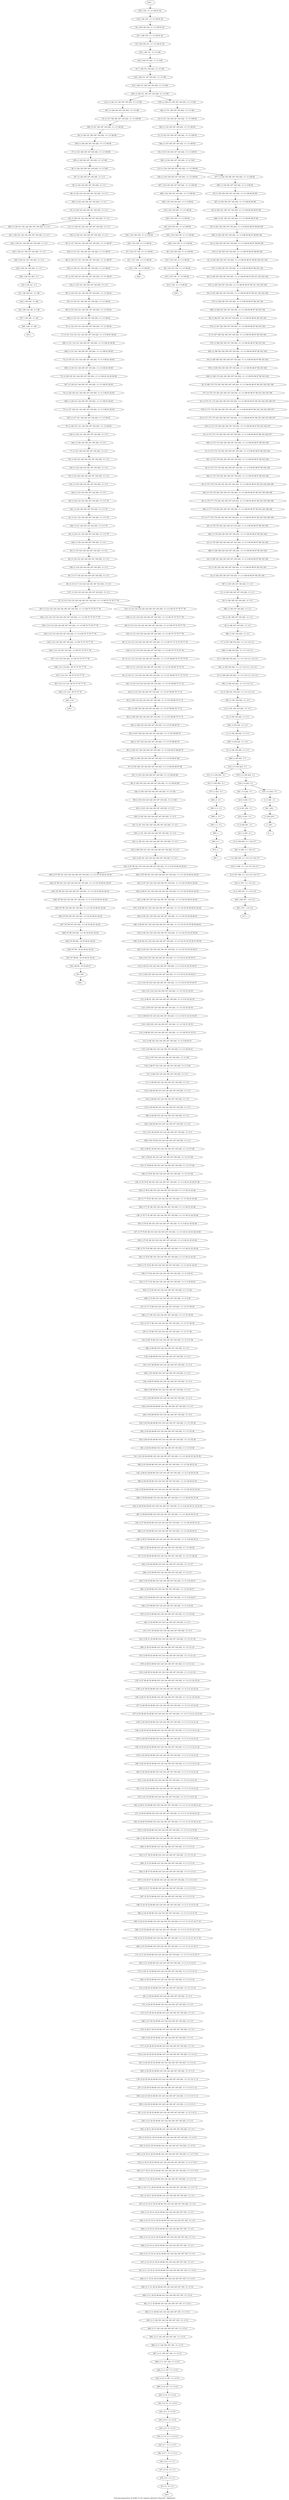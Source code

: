 digraph G {
graph [label="Tree-decomposition of width 14 for register allocator (function _regmatch)"]
0[label="0 | : "];
1[label="1 | 203 : "];
2[label="2 | 202 203 : "];
3[label="3 | 3 202 : 0 1 "];
4[label="4 | 4 201 202 : 0 1 "];
5[label="5 | 4 200 201 : 0 1 "];
6[label="6 | 4 199 200 : 0 1 116 117 "];
7[label="7 | 4 198 199 : 0 1 114 115 116 117 "];
8[label="8 | 4 197 198 : 0 1 114 115 116 117 "];
9[label="9 | 4 196 197 : 0 1 114 115 "];
10[label="10 | 4 194 195 202 : 0 1 4 5 "];
11[label="11 | 4 193 194 202 : 0 1 4 5 "];
12[label="12 | 4 192 193 202 : 0 1 4 5 "];
13[label="13 | 4 191 192 193 202 : 0 1 4 5 "];
14[label="14 | 4 190 191 193 202 : 0 1 4 5 112 113 "];
15[label="15 | 4 189 190 193 202 : 0 1 4 5 110 111 112 113 "];
16[label="16 | 4 188 189 193 202 : 0 1 4 5 110 111 112 113 "];
17[label="17 | 4 187 188 193 202 : 0 1 4 5 110 111 "];
18[label="18 | 4 186 187 193 202 : 0 1 4 5 "];
19[label="19 | 4 185 186 187 193 202 : 0 1 4 5 "];
20[label="20 | 4 184 185 187 193 202 : 0 1 4 5 "];
21[label="21 | 4 183 184 185 187 193 202 : 0 1 4 5 "];
22[label="22 | 4 182 183 185 187 193 202 : 0 1 4 5 89 95 96 97 98 103 104 "];
23[label="23 | 4 181 182 183 185 187 193 202 : 0 1 4 5 89 95 96 97 98 103 104 "];
24[label="24 | 4 180 181 182 183 185 187 193 202 : 0 1 4 5 89 95 96 97 98 103 104 "];
25[label="25 | 4 179 180 182 183 185 187 193 202 : 0 1 4 5 89 95 96 97 98 103 104 "];
26[label="26 | 4 178 179 182 183 185 187 193 202 : 0 1 4 5 89 95 96 97 98 103 104 "];
27[label="27 | 4 177 178 179 182 183 185 187 193 202 : 0 1 4 5 89 95 96 97 98 103 104 108 109 "];
28[label="28 | 4 176 177 179 182 183 185 187 193 202 : 0 1 4 5 89 95 96 97 98 103 104 108 109 "];
29[label="29 | 4 175 176 179 182 183 185 187 193 202 : 0 1 4 5 89 95 96 97 98 103 104 108 109 "];
30[label="30 | 4 174 175 179 182 183 185 187 193 202 : 0 1 4 5 89 95 96 97 98 103 104 "];
31[label="31 | 4 173 174 179 182 183 185 187 193 202 : 0 1 4 5 89 95 96 97 98 103 104 "];
32[label="32 | 4 172 173 174 182 183 185 187 193 202 : 0 1 4 5 89 95 96 97 98 103 104 107 "];
33[label="33 | 4 171 172 174 182 183 185 187 193 202 : 0 1 4 5 89 95 96 97 98 103 104 105 106 107 "];
34[label="34 | 4 170 171 174 182 183 185 187 193 202 : 0 1 4 5 89 95 96 97 98 103 104 105 106 107 "];
35[label="35 | 4 169 170 174 182 183 185 187 193 202 : 0 1 4 5 89 95 96 97 98 103 104 105 106 "];
36[label="36 | 4 168 169 182 183 185 187 193 202 : 0 1 4 5 89 95 96 97 98 103 104 "];
37[label="37 | 4 167 168 182 185 187 193 202 : 0 1 4 5 89 95 96 97 98 103 104 "];
38[label="38 | 4 166 167 182 185 187 193 202 : 0 1 4 5 89 95 96 97 98 103 104 "];
39[label="39 | 4 165 166 185 187 193 202 : 0 1 4 5 89 95 96 97 98 101 102 103 104 "];
40[label="40 | 4 164 165 185 187 193 202 : 0 1 4 5 89 95 96 97 98 101 102 103 104 "];
41[label="41 | 4 163 164 185 187 193 202 : 0 1 4 5 89 95 96 97 98 99 100 101 102 "];
42[label="42 | 4 162 163 185 187 193 202 : 0 1 4 5 89 95 96 97 98 99 100 "];
43[label="43 | 4 161 162 185 187 193 202 : 0 1 4 5 89 95 96 97 98 99 100 "];
44[label="44 | 4 160 161 185 187 193 202 : 0 1 4 5 89 94 95 96 97 98 "];
45[label="45 | 4 159 160 185 187 193 202 : 0 1 4 5 89 94 95 96 "];
46[label="46 | 154 158 159 : 0 1 4 5 89 94 "];
47[label="47 | 154 157 158 : 0 1 4 5 89 94 "];
48[label="48 | 154 156 159 : 0 1 4 5 89 94 "];
49[label="49 | 154 155 156 : 0 1 4 5 89 94 "];
50[label="50 | 4 153 154 185 187 193 202 : 0 1 4 5 89 93 "];
51[label="51 | 4 152 153 185 187 193 202 : 0 1 4 5 89 93 "];
52[label="52 | 4 151 152 185 187 193 202 : 0 1 4 5 89 93 "];
53[label="53 | 148 150 151 : 0 1 4 5 89 91 92 "];
54[label="54 | 148 149 150 : 0 1 4 5 89 91 92 "];
55[label="55 | 4 147 148 185 187 193 202 : 0 1 4 5 89 90 "];
56[label="56 | 4 146 147 185 187 193 202 : 0 1 4 5 89 90 "];
57[label="57 | 4 145 146 185 187 193 202 : 0 1 4 5 89 90 "];
58[label="58 | 4 144 145 185 187 193 202 : 0 1 4 5 89 "];
59[label="59 | 4 143 144 185 187 193 202 : 0 1 4 5 "];
60[label="60 | 4 142 143 144 185 187 193 202 : 0 1 4 5 "];
61[label="61 | 4 138 142 144 185 187 193 202 : 0 1 4 5 "];
62[label="62 | 4 138 141 142 144 185 187 193 202 : 0 1 4 5 "];
63[label="63 | 138 140 141 : 0 1 88 "];
64[label="64 | 138 139 140 : 0 1 88 "];
65[label="65 | 4 137 138 141 144 185 187 193 202 : 0 1 4 5 86 87 "];
66[label="66 | 4 136 137 141 144 185 187 193 202 : 0 1 4 5 86 87 "];
67[label="67 | 4 135 136 141 144 185 187 193 202 : 0 1 4 5 86 87 "];
68[label="68 | 4 134 135 141 144 185 187 193 202 : 0 1 4 5 80 81 "];
69[label="69 | 4 133 134 141 144 185 187 193 202 : 0 1 4 5 80 81 "];
70[label="70 | 4 132 133 141 144 185 187 193 202 : 0 1 4 5 80 81 "];
71[label="71 | 4 131 132 133 141 144 185 187 193 202 : 0 1 4 5 80 81 84 85 "];
72[label="72 | 4 130 131 141 144 185 187 193 202 : 0 1 4 5 80 81 84 85 "];
73[label="73 | 4 129 130 141 144 185 187 193 202 : 0 1 4 5 80 81 82 83 84 85 "];
74[label="74 | 4 128 129 141 144 185 187 193 202 : 0 1 4 5 80 81 82 83 "];
75[label="75 | 4 127 128 141 144 185 187 193 202 : 0 1 4 5 80 81 82 83 "];
76[label="76 | 4 126 127 141 144 185 187 193 202 : 0 1 4 5 80 81 "];
77[label="77 | 4 125 126 144 185 187 193 202 : 0 1 4 5 "];
78[label="78 | 4 124 125 126 144 185 187 193 202 : 0 1 4 5 "];
79[label="79 | 4 123 124 126 144 185 187 193 202 : 0 1 4 5 "];
80[label="80 | 4 122 123 144 185 187 193 202 : 0 1 4 5 79 "];
81[label="81 | 4 121 122 144 185 187 193 202 : 0 1 4 5 79 "];
82[label="82 | 4 120 121 144 185 187 193 202 : 0 1 4 5 79 "];
83[label="83 | 4 119 120 144 185 187 193 202 : 0 1 4 5 "];
84[label="84 | 4 118 119 120 144 185 187 193 202 : 0 1 4 5 "];
85[label="85 | 4 117 118 120 144 185 187 193 202 : 0 1 4 5 "];
86[label="86 | 4 116 117 118 120 144 185 187 193 202 : 0 1 4 5 "];
87[label="87 | 4 114 116 118 120 144 185 187 193 202 : 0 1 4 5 69 70 75 76 77 78 "];
88[label="88 | 114 115 116 : 69 70 75 76 77 78 "];
89[label="89 | 4 113 114 118 120 144 185 187 193 202 : 0 1 4 5 69 70 75 76 77 78 "];
90[label="90 | 4 112 113 118 120 144 185 187 193 202 : 0 1 4 5 69 70 73 74 75 76 77 78 "];
91[label="91 | 4 111 112 118 120 144 185 187 193 202 : 0 1 4 5 67 68 69 70 73 74 75 76 "];
92[label="92 | 4 110 111 118 120 144 185 187 193 202 : 0 1 4 5 67 68 69 70 71 72 73 74 "];
93[label="93 | 4 109 110 120 144 185 187 193 202 : 0 1 4 5 67 68 69 70 71 72 "];
94[label="94 | 4 108 109 120 144 185 187 193 202 : 0 1 4 5 67 68 69 70 71 72 "];
95[label="95 | 4 107 108 120 144 185 187 193 202 : 0 1 4 5 67 68 69 70 "];
96[label="96 | 4 106 107 120 144 185 187 193 202 : 0 1 4 5 65 66 67 68 69 70 "];
97[label="97 | 4 105 106 120 144 185 187 193 202 : 0 1 4 5 64 65 66 67 68 "];
98[label="98 | 4 104 105 120 144 185 187 193 202 : 0 1 4 5 64 65 66 "];
99[label="99 | 4 103 104 120 144 185 187 193 202 : 0 1 4 5 64 "];
100[label="100 | 4 102 103 120 144 185 187 193 202 : 0 1 4 5 "];
101[label="101 | 4 101 102 103 120 144 185 187 193 202 : 0 1 4 5 "];
102[label="102 | 4 100 101 103 120 144 185 187 193 202 : 0 1 4 5 "];
103[label="103 | 4 99 100 101 103 120 144 185 187 193 202 : 0 1 4 5 "];
104[label="104 | 4 97 99 101 103 120 144 185 187 193 202 : 0 1 4 5 54 55 60 61 62 63 "];
105[label="105 | 97 98 99 : 54 55 60 61 62 63 "];
106[label="106 | 4 96 97 101 103 120 144 185 187 193 202 : 0 1 4 5 54 55 60 61 62 63 "];
107[label="107 | 4 95 96 101 103 120 144 185 187 193 202 : 0 1 4 5 54 55 58 59 60 61 62 63 "];
108[label="108 | 4 94 95 101 103 120 144 185 187 193 202 : 0 1 4 5 52 53 54 55 58 59 60 61 "];
109[label="109 | 4 93 94 101 103 120 144 185 187 193 202 : 0 1 4 5 52 53 54 55 56 57 58 59 "];
110[label="110 | 4 92 93 103 120 144 185 187 193 202 : 0 1 4 5 52 53 54 55 56 57 "];
111[label="111 | 4 91 92 103 120 144 185 187 193 202 : 0 1 4 5 52 53 54 55 56 57 "];
112[label="112 | 4 90 91 103 120 144 185 187 193 202 : 0 1 4 5 52 53 54 55 "];
113[label="113 | 4 89 90 103 120 144 185 187 193 202 : 0 1 4 5 50 51 52 53 54 55 "];
114[label="114 | 4 88 89 103 120 144 185 187 193 202 : 0 1 4 5 49 50 51 52 53 "];
115[label="115 | 4 87 88 103 120 144 185 187 193 202 : 0 1 4 5 49 50 51 "];
116[label="116 | 4 86 87 103 120 144 185 187 193 202 : 0 1 4 5 49 "];
117[label="117 | 4 85 86 103 120 144 185 187 193 202 : 0 1 4 5 "];
118[label="118 | 4 84 85 86 103 120 144 185 187 193 202 : 0 1 4 5 "];
119[label="119 | 4 83 84 86 103 120 144 185 187 193 202 : 0 1 4 5 "];
120[label="120 | 4 82 83 86 103 120 144 185 187 193 202 : 0 1 4 5 "];
121[label="121 | 4 81 82 83 86 103 120 144 185 187 193 202 : 0 1 4 5 "];
122[label="122 | 4 80 81 83 86 103 120 144 185 187 193 202 : 0 1 4 5 47 48 "];
123[label="123 | 4 79 80 81 86 103 120 144 185 187 193 202 : 0 1 4 5 47 48 "];
124[label="124 | 4 78 79 81 86 103 120 144 185 187 193 202 : 0 1 4 5 40 41 45 46 47 48 "];
125[label="125 | 4 77 78 81 86 103 120 144 185 187 193 202 : 0 1 4 5 40 41 45 46 "];
126[label="126 | 4 76 77 81 86 103 120 144 185 187 193 202 : 0 1 4 5 40 41 44 45 46 "];
127[label="127 | 4 75 76 81 86 103 120 144 185 187 193 202 : 0 1 4 5 40 41 42 43 44 45 46 "];
128[label="128 | 4 74 75 81 86 103 120 144 185 187 193 202 : 0 1 4 5 40 41 42 43 44 "];
129[label="129 | 4 73 74 81 86 103 120 144 185 187 193 202 : 0 1 4 5 40 41 42 43 "];
130[label="130 | 4 72 73 81 86 103 120 144 185 187 193 202 : 0 1 4 5 39 40 41 "];
131[label="131 | 4 71 72 86 103 120 144 185 187 193 202 : 0 1 4 5 37 38 39 "];
132[label="132 | 4 70 71 86 103 120 144 185 187 193 202 : 0 1 4 5 37 38 39 "];
133[label="133 | 4 69 70 86 103 120 144 185 187 193 202 : 0 1 4 5 37 38 "];
134[label="134 | 4 68 69 86 103 120 144 185 187 193 202 : 0 1 4 5 "];
135[label="135 | 4 67 68 69 86 103 120 144 185 187 193 202 : 0 1 4 5 "];
136[label="136 | 4 66 67 69 86 103 120 144 185 187 193 202 : 0 1 4 5 "];
137[label="137 | 4 65 66 69 86 103 120 144 185 187 193 202 : 0 1 4 5 "];
138[label="138 | 4 64 65 66 69 86 103 120 144 185 187 193 202 : 0 1 4 5 "];
139[label="139 | 4 63 64 66 69 86 103 120 144 185 187 193 202 : 0 1 4 5 35 36 "];
140[label="140 | 4 62 63 64 69 86 103 120 144 185 187 193 202 : 0 1 4 5 35 36 "];
141[label="141 | 4 61 62 64 69 86 103 120 144 185 187 193 202 : 0 1 4 5 28 29 33 34 35 36 "];
142[label="142 | 4 60 61 64 69 86 103 120 144 185 187 193 202 : 0 1 4 5 28 29 33 34 "];
143[label="143 | 4 59 60 64 69 86 103 120 144 185 187 193 202 : 0 1 4 5 28 29 32 33 34 "];
144[label="144 | 4 58 59 64 69 86 103 120 144 185 187 193 202 : 0 1 4 5 28 29 30 31 32 33 34 "];
145[label="145 | 4 57 58 64 69 86 103 120 144 185 187 193 202 : 0 1 4 5 28 29 30 31 32 "];
146[label="146 | 4 56 57 64 69 86 103 120 144 185 187 193 202 : 0 1 4 5 28 29 30 31 "];
147[label="147 | 4 55 56 64 69 86 103 120 144 185 187 193 202 : 0 1 4 5 27 28 29 "];
148[label="148 | 4 54 55 69 86 103 120 144 185 187 193 202 : 0 1 4 5 25 26 27 "];
149[label="149 | 4 53 54 69 86 103 120 144 185 187 193 202 : 0 1 4 5 25 26 27 "];
150[label="150 | 4 52 53 69 86 103 120 144 185 187 193 202 : 0 1 4 5 25 26 "];
151[label="151 | 4 51 52 69 86 103 120 144 185 187 193 202 : 0 1 4 5 "];
152[label="152 | 4 50 51 52 69 86 103 120 144 185 187 193 202 : 0 1 4 5 21 22 "];
153[label="153 | 4 49 50 52 69 86 103 120 144 185 187 193 202 : 0 1 4 5 21 22 "];
154[label="154 | 4 48 49 52 69 86 103 120 144 185 187 193 202 : 0 1 4 5 21 22 "];
155[label="155 | 4 47 48 49 52 69 86 103 120 144 185 187 193 202 : 0 1 4 5 21 22 23 24 "];
156[label="156 | 4 46 47 49 52 69 86 103 120 144 185 187 193 202 : 0 1 4 5 21 22 23 24 "];
157[label="157 | 4 45 46 49 52 69 86 103 120 144 185 187 193 202 : 0 1 4 5 13 14 21 22 23 24 "];
158[label="158 | 4 44 45 49 52 69 86 103 120 144 185 187 193 202 : 0 1 4 5 13 14 21 22 "];
159[label="159 | 4 43 44 49 52 69 86 103 120 144 185 187 193 202 : 0 1 4 5 13 14 21 22 "];
160[label="160 | 4 42 43 49 52 69 86 103 120 144 185 187 193 202 : 0 1 4 5 13 14 21 22 "];
161[label="161 | 4 41 42 52 69 86 103 120 144 185 187 193 202 : 0 1 4 5 13 14 21 22 "];
162[label="162 | 4 40 41 52 69 86 103 120 144 185 187 193 202 : 0 1 4 5 13 14 19 20 21 22 "];
163[label="163 | 4 39 40 52 69 86 103 120 144 185 187 193 202 : 0 1 4 5 13 14 19 20 21 22 "];
164[label="164 | 4 38 39 52 69 86 103 120 144 185 187 193 202 : 0 1 4 5 13 14 19 20 "];
165[label="165 | 4 37 38 52 69 86 103 120 144 185 187 193 202 : 0 1 4 5 13 14 "];
166[label="166 | 4 36 37 52 69 86 103 120 144 185 187 193 202 : 0 1 4 5 13 14 "];
167[label="167 | 4 35 36 37 52 69 86 103 120 144 185 187 193 202 : 0 1 4 5 13 14 "];
168[label="168 | 4 34 35 52 69 86 103 120 144 185 187 193 202 : 0 1 4 5 13 14 15 18 "];
169[label="169 | 4 33 34 52 69 86 103 120 144 185 187 193 202 : 0 1 4 5 13 14 15 16 17 18 "];
170[label="170 | 4 32 33 52 69 86 103 120 144 185 187 193 202 : 0 1 4 5 13 14 15 16 17 18 "];
171[label="171 | 4 31 32 52 69 86 103 120 144 185 187 193 202 : 0 1 4 5 13 14 15 16 17 "];
172[label="172 | 4 30 31 52 69 86 103 120 144 185 187 193 202 : 0 1 4 5 13 14 15 "];
173[label="173 | 4 29 30 52 69 86 103 120 144 185 187 193 202 : 0 1 4 5 13 14 "];
174[label="174 | 4 28 29 52 69 86 103 120 144 185 187 193 202 : 0 1 4 5 "];
175[label="175 | 4 27 28 29 52 69 86 103 120 144 185 187 193 202 : 0 1 4 5 "];
176[label="176 | 4 26 27 29 52 69 86 103 120 144 185 187 193 202 : 0 1 4 5 "];
177[label="177 | 4 25 26 29 52 69 86 103 120 144 185 187 193 202 : 0 1 4 5 "];
178[label="178 | 4 24 25 26 29 52 69 86 103 120 144 185 187 193 202 : 0 1 4 5 12 "];
179[label="179 | 4 23 24 29 52 69 86 103 120 144 185 187 193 202 : 0 1 4 5 10 11 12 "];
180[label="180 | 4 22 23 29 52 69 86 103 120 144 185 187 193 202 : 0 1 4 5 10 11 12 "];
181[label="181 | 4 21 22 29 52 69 86 103 120 144 185 187 193 202 : 0 1 4 5 10 11 "];
182[label="182 | 4 20 21 29 52 69 86 103 120 144 185 187 193 202 : 0 1 4 5 "];
183[label="183 | 4 19 20 21 29 52 69 86 103 120 144 185 187 193 202 : 0 1 4 5 9 "];
184[label="184 | 4 18 19 21 29 52 69 86 103 120 144 185 187 193 202 : 0 1 4 5 7 8 9 "];
185[label="185 | 4 17 18 21 29 52 69 86 103 120 144 185 187 193 202 : 0 1 4 5 7 8 9 "];
186[label="186 | 4 16 17 21 29 52 69 86 103 120 144 185 187 193 202 : 0 1 4 5 7 8 "];
187[label="187 | 4 15 16 21 29 52 69 86 103 120 144 185 187 193 202 : 0 1 4 5 "];
188[label="188 | 4 14 15 16 21 29 52 69 86 103 120 144 185 187 193 : 0 1 4 5 "];
189[label="189 | 4 13 14 16 21 29 52 69 86 103 120 144 185 187 193 : 0 1 4 5 "];
190[label="190 | 4 12 13 16 21 29 52 69 86 103 120 144 185 187 193 : 0 1 4 5 "];
191[label="191 | 4 11 12 16 21 29 52 69 86 103 120 144 185 187 193 : 0 1 4 5 6 "];
192[label="192 | 4 10 11 187 : 0 1 4 5 6 "];
193[label="193 | 4 9 10 : 0 1 4 5 6 "];
194[label="194 | 4 8 9 : 0 1 4 5 6 "];
195[label="195 | 4 7 8 : 0 1 2 3 4 5 6 "];
196[label="196 | 4 6 7 : 0 1 2 3 4 5 "];
197[label="197 | 4 5 6 : 0 1 2 3 "];
198[label="198 | 2 3 : 0 1 "];
199[label="199 | 1 2 : 0 1 "];
200[label="200 | 0 1 : "];
201[label="201 | 3 4 202 : 0 1 "];
202[label="202 | 154 158 159 : 0 1 4 5 89 94 "];
203[label="203 | 154 158 159 : 0 1 4 5 89 94 "];
204[label="204 | 4 154 159 185 187 193 202 : 0 1 4 5 89 94 "];
205[label="205 | 4 148 151 185 187 193 202 : 0 1 4 5 89 "];
206[label="206 | 4 138 141 142 144 185 187 193 202 : 0 1 4 5 "];
207[label="207 | 4 114 116 118 120 144 185 187 193 202 : 0 1 4 5 69 70 75 76 77 78 "];
208[label="208 | 4 97 99 101 103 120 144 185 187 193 202 : 0 1 4 5 54 55 60 61 62 63 "];
209[label="209 | 4 97 99 101 103 120 144 185 187 193 202 : 0 1 4 5 54 55 60 61 62 63 "];
210[label="210 | 4 114 116 118 120 144 185 187 193 202 : 0 1 4 5 69 70 75 76 77 78 "];
211[label="211 | 4 138 141 142 144 185 187 193 202 : 0 1 4 5 "];
212[label="212 | 4 148 151 185 187 193 202 : 0 1 4 5 89 "];
213[label="213 | 4 154 159 185 187 193 202 : 0 1 4 5 89 94 "];
214[label="214 | 3 4 195 202 : 0 1 "];
215[label="215 | 3 4 195 202 : 0 1 "];
216[label="216 | 3 4 202 : 0 1 "];
217[label="217 | : "];
218[label="218 | 4 197 : 0 1 114 115 "];
219[label="219 | 4 198 : 0 1 114 115 116 117 "];
220[label="220 | 4 199 : 0 1 116 117 "];
221[label="221 | 4 200 : 0 1 "];
222[label="222 | 4 201 : 0 1 "];
223[label="223 | 4 202 : 0 1 "];
224[label="224 | : "];
225[label="225 | 154 158 : 0 1 4 5 89 94 "];
226[label="226 | : "];
227[label="227 | 154 156 : 0 1 4 5 89 94 "];
228[label="228 | 154 159 : 0 1 4 5 89 94 "];
229[label="229 | 154 159 : 0 1 4 5 89 94 "];
230[label="230 | : "];
231[label="231 | 148 150 : 0 1 4 5 89 91 92 "];
232[label="232 | 148 151 : 0 1 4 5 89 "];
233[label="233 | : "];
234[label="234 | 138 140 : 0 1 88 "];
235[label="235 | 138 141 : 0 1 "];
236[label="236 | : "];
237[label="237 | 114 116 : 69 70 75 76 77 78 "];
238[label="238 | : "];
239[label="239 | 97 99 : 54 55 60 61 62 63 "];
240[label="240 | : "];
241[label="241 | 4 6 : 0 1 2 3 "];
242[label="242 | 4 7 : 0 1 2 3 4 5 "];
243[label="243 | 4 8 : 0 1 4 5 6 "];
244[label="244 | 4 9 : 0 1 4 5 6 "];
245[label="245 | 4 10 : 0 1 4 5 6 "];
246[label="246 | 4 11 187 : 0 1 4 5 6 "];
247[label="247 | 4 12 16 21 29 52 69 86 103 120 144 185 187 193 : 0 1 4 5 "];
248[label="248 | 4 13 16 21 29 52 69 86 103 120 144 185 187 193 : 0 1 4 5 "];
249[label="249 | 4 14 16 21 29 52 69 86 103 120 144 185 187 193 : 0 1 4 5 "];
250[label="250 | 4 15 16 21 29 52 69 86 103 120 144 185 187 193 : 0 1 4 5 "];
251[label="251 | 4 16 21 29 52 69 86 103 120 144 185 187 193 202 : 0 1 4 5 "];
252[label="252 | 4 17 21 29 52 69 86 103 120 144 185 187 193 202 : 0 1 4 5 7 8 "];
253[label="253 | 4 18 21 29 52 69 86 103 120 144 185 187 193 202 : 0 1 4 5 7 8 9 "];
254[label="254 | 4 19 21 29 52 69 86 103 120 144 185 187 193 202 : 0 1 4 5 9 "];
255[label="255 | 4 21 29 52 69 86 103 120 144 185 187 193 202 : 0 1 4 5 "];
256[label="256 | 4 22 29 52 69 86 103 120 144 185 187 193 202 : 0 1 4 5 10 11 "];
257[label="257 | 4 23 29 52 69 86 103 120 144 185 187 193 202 : 0 1 4 5 10 11 12 "];
258[label="258 | 4 24 29 52 69 86 103 120 144 185 187 193 202 : 0 1 4 5 12 "];
259[label="259 | 4 26 29 52 69 86 103 120 144 185 187 193 202 : 0 1 4 5 "];
260[label="260 | 4 27 29 52 69 86 103 120 144 185 187 193 202 : 0 1 4 5 "];
261[label="261 | 4 29 52 69 86 103 120 144 185 187 193 202 : 0 1 4 5 "];
262[label="262 | 4 30 52 69 86 103 120 144 185 187 193 202 : 0 1 4 5 13 14 "];
263[label="263 | 4 31 52 69 86 103 120 144 185 187 193 202 : 0 1 4 5 13 14 15 "];
264[label="264 | 4 32 52 69 86 103 120 144 185 187 193 202 : 0 1 4 5 13 14 15 16 17 "];
265[label="265 | 4 33 52 69 86 103 120 144 185 187 193 202 : 0 1 4 5 13 14 15 16 17 18 "];
266[label="266 | 4 34 52 69 86 103 120 144 185 187 193 202 : 0 1 4 5 13 14 15 18 "];
267[label="267 | 4 35 52 69 86 103 120 144 185 187 193 202 : 0 1 4 5 13 14 "];
268[label="268 | 4 37 52 69 86 103 120 144 185 187 193 202 : 0 1 4 5 13 14 "];
269[label="269 | 4 38 52 69 86 103 120 144 185 187 193 202 : 0 1 4 5 13 14 "];
270[label="270 | 4 39 52 69 86 103 120 144 185 187 193 202 : 0 1 4 5 13 14 19 20 "];
271[label="271 | 4 40 52 69 86 103 120 144 185 187 193 202 : 0 1 4 5 13 14 19 20 21 22 "];
272[label="272 | 4 41 52 69 86 103 120 144 185 187 193 202 : 0 1 4 5 13 14 21 22 "];
273[label="273 | 4 42 52 69 86 103 120 144 185 187 193 202 : 0 1 4 5 13 14 21 22 "];
274[label="274 | 4 43 49 52 69 86 103 120 144 185 187 193 202 : 0 1 4 5 13 14 21 22 "];
275[label="275 | 4 44 49 52 69 86 103 120 144 185 187 193 202 : 0 1 4 5 13 14 21 22 "];
276[label="276 | 4 45 49 52 69 86 103 120 144 185 187 193 202 : 0 1 4 5 13 14 21 22 "];
277[label="277 | 4 46 49 52 69 86 103 120 144 185 187 193 202 : 0 1 4 5 21 22 23 24 "];
278[label="278 | 4 47 49 52 69 86 103 120 144 185 187 193 202 : 0 1 4 5 21 22 23 24 "];
279[label="279 | 4 49 52 69 86 103 120 144 185 187 193 202 : 0 1 4 5 21 22 "];
280[label="280 | 4 50 52 69 86 103 120 144 185 187 193 202 : 0 1 4 5 21 22 "];
281[label="281 | 4 52 69 86 103 120 144 185 187 193 202 : 0 1 4 5 "];
282[label="282 | 4 53 69 86 103 120 144 185 187 193 202 : 0 1 4 5 25 26 "];
283[label="283 | 4 54 69 86 103 120 144 185 187 193 202 : 0 1 4 5 25 26 27 "];
284[label="284 | 4 55 69 86 103 120 144 185 187 193 202 : 0 1 4 5 27 "];
285[label="285 | 4 56 64 69 86 103 120 144 185 187 193 202 : 0 1 4 5 28 29 "];
286[label="286 | 4 57 64 69 86 103 120 144 185 187 193 202 : 0 1 4 5 28 29 30 31 "];
287[label="287 | 4 58 64 69 86 103 120 144 185 187 193 202 : 0 1 4 5 28 29 30 31 32 "];
288[label="288 | 4 59 64 69 86 103 120 144 185 187 193 202 : 0 1 4 5 28 29 32 33 34 "];
289[label="289 | 4 60 64 69 86 103 120 144 185 187 193 202 : 0 1 4 5 28 29 33 34 "];
290[label="290 | 4 61 64 69 86 103 120 144 185 187 193 202 : 0 1 4 5 28 29 33 34 "];
291[label="291 | 4 62 64 69 86 103 120 144 185 187 193 202 : 0 1 4 5 35 36 "];
292[label="292 | 4 63 64 69 86 103 120 144 185 187 193 202 : 0 1 4 5 35 36 "];
293[label="293 | 4 64 66 69 86 103 120 144 185 187 193 202 : 0 1 4 5 "];
294[label="294 | 4 66 69 86 103 120 144 185 187 193 202 : 0 1 4 5 "];
295[label="295 | 4 67 69 86 103 120 144 185 187 193 202 : 0 1 4 5 "];
296[label="296 | 4 69 86 103 120 144 185 187 193 202 : 0 1 4 5 "];
297[label="297 | 4 70 86 103 120 144 185 187 193 202 : 0 1 4 5 37 38 "];
298[label="298 | 4 71 86 103 120 144 185 187 193 202 : 0 1 4 5 37 38 39 "];
299[label="299 | 4 72 86 103 120 144 185 187 193 202 : 0 1 4 5 39 "];
300[label="300 | 4 73 81 86 103 120 144 185 187 193 202 : 0 1 4 5 40 41 "];
301[label="301 | 4 74 81 86 103 120 144 185 187 193 202 : 0 1 4 5 40 41 42 43 "];
302[label="302 | 4 75 81 86 103 120 144 185 187 193 202 : 0 1 4 5 40 41 42 43 44 "];
303[label="303 | 4 76 81 86 103 120 144 185 187 193 202 : 0 1 4 5 40 41 44 45 46 "];
304[label="304 | 4 77 81 86 103 120 144 185 187 193 202 : 0 1 4 5 40 41 45 46 "];
305[label="305 | 4 78 81 86 103 120 144 185 187 193 202 : 0 1 4 5 40 41 45 46 "];
306[label="306 | 4 79 81 86 103 120 144 185 187 193 202 : 0 1 4 5 47 48 "];
307[label="307 | 4 80 81 86 103 120 144 185 187 193 202 : 0 1 4 5 47 48 "];
308[label="308 | 4 81 83 86 103 120 144 185 187 193 202 : 0 1 4 5 "];
309[label="309 | 4 83 86 103 120 144 185 187 193 202 : 0 1 4 5 "];
310[label="310 | 4 84 86 103 120 144 185 187 193 202 : 0 1 4 5 "];
311[label="311 | 4 86 103 120 144 185 187 193 202 : 0 1 4 5 "];
312[label="312 | 4 87 103 120 144 185 187 193 202 : 0 1 4 5 49 "];
313[label="313 | 4 88 103 120 144 185 187 193 202 : 0 1 4 5 49 50 51 "];
314[label="314 | 4 89 103 120 144 185 187 193 202 : 0 1 4 5 50 51 52 53 "];
315[label="315 | 4 90 103 120 144 185 187 193 202 : 0 1 4 5 52 53 54 55 "];
316[label="316 | 4 91 103 120 144 185 187 193 202 : 0 1 4 5 52 53 54 55 "];
317[label="317 | 4 92 103 120 144 185 187 193 202 : 0 1 4 5 52 53 54 55 56 57 "];
318[label="318 | 4 93 103 120 144 185 187 193 202 : 0 1 4 5 52 53 54 55 56 57 "];
319[label="319 | 4 94 101 103 120 144 185 187 193 202 : 0 1 4 5 52 53 54 55 58 59 "];
320[label="320 | 4 95 101 103 120 144 185 187 193 202 : 0 1 4 5 54 55 58 59 60 61 "];
321[label="321 | 4 96 101 103 120 144 185 187 193 202 : 0 1 4 5 54 55 60 61 62 63 "];
322[label="322 | 4 97 101 103 120 144 185 187 193 202 : 0 1 4 5 54 55 60 61 62 63 "];
323[label="323 | 4 99 101 103 120 144 185 187 193 202 : 0 1 4 5 "];
324[label="324 | 4 101 103 120 144 185 187 193 202 : 0 1 4 5 "];
325[label="325 | 4 103 120 144 185 187 193 202 : 0 1 4 5 "];
326[label="326 | 4 104 120 144 185 187 193 202 : 0 1 4 5 64 "];
327[label="327 | 4 105 120 144 185 187 193 202 : 0 1 4 5 64 65 66 "];
328[label="328 | 4 106 120 144 185 187 193 202 : 0 1 4 5 65 66 67 68 "];
329[label="329 | 4 107 120 144 185 187 193 202 : 0 1 4 5 67 68 69 70 "];
330[label="330 | 4 108 120 144 185 187 193 202 : 0 1 4 5 67 68 69 70 "];
331[label="331 | 4 109 120 144 185 187 193 202 : 0 1 4 5 67 68 69 70 71 72 "];
332[label="332 | 4 110 120 144 185 187 193 202 : 0 1 4 5 67 68 69 70 71 72 "];
333[label="333 | 4 111 118 120 144 185 187 193 202 : 0 1 4 5 67 68 69 70 73 74 "];
334[label="334 | 4 112 118 120 144 185 187 193 202 : 0 1 4 5 69 70 73 74 75 76 "];
335[label="335 | 4 113 118 120 144 185 187 193 202 : 0 1 4 5 69 70 75 76 77 78 "];
336[label="336 | 4 114 118 120 144 185 187 193 202 : 0 1 4 5 69 70 75 76 77 78 "];
337[label="337 | 4 116 118 120 144 185 187 193 202 : 0 1 4 5 "];
338[label="338 | 4 118 120 144 185 187 193 202 : 0 1 4 5 "];
339[label="339 | 4 120 144 185 187 193 202 : 0 1 4 5 "];
340[label="340 | 4 121 144 185 187 193 202 : 0 1 4 5 79 "];
341[label="341 | 4 122 144 185 187 193 202 : 0 1 4 5 79 "];
342[label="342 | 4 123 144 185 187 193 202 : 0 1 4 5 "];
343[label="343 | 4 124 126 144 185 187 193 202 : 0 1 4 5 "];
344[label="344 | 4 126 144 185 187 193 202 : 0 1 4 5 "];
345[label="345 | 4 127 141 144 185 187 193 202 : 0 1 4 5 80 81 "];
346[label="346 | 4 128 141 144 185 187 193 202 : 0 1 4 5 80 81 82 83 "];
347[label="347 | 4 129 141 144 185 187 193 202 : 0 1 4 5 80 81 82 83 "];
348[label="348 | 4 130 141 144 185 187 193 202 : 0 1 4 5 80 81 84 85 "];
349[label="349 | 4 131 141 144 185 187 193 202 : 0 1 4 5 80 81 84 85 "];
350[label="350 | 4 133 141 144 185 187 193 202 : 0 1 4 5 80 81 "];
351[label="351 | 4 134 141 144 185 187 193 202 : 0 1 4 5 80 81 "];
352[label="352 | 4 135 141 144 185 187 193 202 : 0 1 4 5 "];
353[label="353 | 4 136 141 144 185 187 193 202 : 0 1 4 5 86 87 "];
354[label="354 | 4 137 141 144 185 187 193 202 : 0 1 4 5 86 87 "];
355[label="355 | 4 138 141 144 185 187 193 202 : 0 1 4 5 "];
356[label="356 | 4 142 144 185 187 193 202 : 0 1 4 5 "];
357[label="357 | 4 144 185 187 193 202 : 0 1 4 5 "];
358[label="358 | 4 145 185 187 193 202 : 0 1 4 5 89 "];
359[label="359 | 4 146 185 187 193 202 : 0 1 4 5 89 90 "];
360[label="360 | 4 147 185 187 193 202 : 0 1 4 5 89 90 "];
361[label="361 | 4 148 185 187 193 202 : 0 1 4 5 89 "];
362[label="362 | 4 151 185 187 193 202 : 0 1 4 5 89 "];
363[label="363 | 4 152 185 187 193 202 : 0 1 4 5 89 93 "];
364[label="364 | 4 153 185 187 193 202 : 0 1 4 5 89 93 "];
365[label="365 | 4 154 185 187 193 202 : 0 1 4 5 89 "];
366[label="366 | 4 159 185 187 193 202 : 0 1 4 5 89 94 "];
367[label="367 | 4 160 185 187 193 202 : 0 1 4 5 89 94 95 96 "];
368[label="368 | 4 161 185 187 193 202 : 0 1 4 5 89 95 96 97 98 "];
369[label="369 | 4 162 185 187 193 202 : 0 1 4 5 89 95 96 97 98 99 100 "];
370[label="370 | 4 163 185 187 193 202 : 0 1 4 5 89 95 96 97 98 99 100 "];
371[label="371 | 4 164 185 187 193 202 : 0 1 4 5 89 95 96 97 98 101 102 "];
372[label="372 | 4 165 185 187 193 202 : 0 1 4 5 89 95 96 97 98 101 102 103 104 "];
373[label="373 | 4 166 185 187 193 202 : 0 1 4 5 89 95 96 97 98 103 104 "];
374[label="374 | 4 167 182 185 187 193 202 : 0 1 4 5 89 95 96 97 98 103 104 "];
375[label="375 | 4 168 182 185 187 193 202 : 0 1 4 5 89 95 96 97 98 103 104 "];
376[label="376 | 4 169 182 183 185 187 193 202 : 0 1 4 5 89 95 96 97 98 103 104 "];
377[label="377 | 4 170 174 182 183 185 187 193 202 : 0 1 4 5 89 95 96 97 98 103 104 105 106 "];
378[label="378 | 4 171 174 182 183 185 187 193 202 : 0 1 4 5 89 95 96 97 98 103 104 105 106 107 "];
379[label="379 | 4 172 174 182 183 185 187 193 202 : 0 1 4 5 89 95 96 97 98 103 104 107 "];
380[label="380 | 4 173 174 182 183 185 187 193 202 : 0 1 4 5 89 95 96 97 98 103 104 "];
381[label="381 | 4 174 179 182 183 185 187 193 202 : 0 1 4 5 89 95 96 97 98 103 104 "];
382[label="382 | 4 175 179 182 183 185 187 193 202 : 0 1 4 5 89 95 96 97 98 103 104 "];
383[label="383 | 4 176 179 182 183 185 187 193 202 : 0 1 4 5 89 95 96 97 98 103 104 108 109 "];
384[label="384 | 4 177 179 182 183 185 187 193 202 : 0 1 4 5 89 95 96 97 98 103 104 108 109 "];
385[label="385 | 4 179 182 183 185 187 193 202 : 0 1 4 5 89 95 96 97 98 103 104 "];
386[label="386 | 4 180 182 183 185 187 193 202 : 0 1 4 5 89 95 96 97 98 103 104 "];
387[label="387 | 4 183 185 187 193 202 : 0 1 4 5 "];
388[label="388 | 4 185 187 193 202 : 0 1 4 5 "];
389[label="389 | 4 187 193 202 : 0 1 4 5 "];
390[label="390 | 4 188 193 202 : 0 1 4 5 110 111 "];
391[label="391 | 4 189 193 202 : 0 1 4 5 110 111 112 113 "];
392[label="392 | 4 190 193 202 : 0 1 4 5 112 113 "];
393[label="393 | 4 191 193 202 : 0 1 4 5 "];
394[label="394 | 4 193 202 : 0 1 4 5 "];
395[label="395 | 4 194 202 : 0 1 4 5 "];
396[label="396 | 4 195 202 : 0 1 "];
397[label="397 | : "];
398[label="398 | 1 : "];
399[label="399 | 2 : 0 1 "];
400[label="400 | 3 : 0 1 "];
401[label="401 | 202 : "];
402[label="402 | 196 197 : 114 115 "];
403[label="403 | 197 : 114 115 "];
404[label="404 | 4 169 174 182 183 185 187 193 202 : 0 1 4 5 89 95 96 97 98 103 104 "];
405[label="405 | 4 168 182 183 185 187 193 202 : 0 1 4 5 89 95 96 97 98 103 104 "];
406[label="406 | 4 166 182 185 187 193 202 : 0 1 4 5 89 95 96 97 98 103 104 "];
407[label="407 | 154 159 185 187 193 202 : 0 1 4 5 89 94 "];
408[label="408 | 154 159 187 193 202 : 0 1 4 5 89 94 "];
409[label="409 | 154 159 193 202 : 0 1 4 5 89 94 "];
410[label="410 | 154 159 202 : 0 1 4 5 89 94 "];
411[label="411 | 157 158 : 0 1 4 5 89 94 "];
412[label="412 | 158 : 0 1 4 5 89 94 "];
413[label="413 | 155 156 : 0 1 4 5 89 94 "];
414[label="414 | 156 : 0 1 4 5 89 94 "];
415[label="415 | 148 151 185 187 193 202 : 0 1 4 5 89 "];
416[label="416 | 148 151 187 193 202 : 0 1 4 5 89 "];
417[label="417 | 148 151 193 202 : 0 1 4 5 89 "];
418[label="418 | 148 151 202 : 0 1 4 5 89 "];
419[label="419 | 149 150 : 0 1 4 5 89 91 92 "];
420[label="420 | 150 : 0 1 4 5 89 91 92 "];
421[label="421 | 138 141 142 144 185 187 193 202 : 0 1 4 5 "];
422[label="422 | 138 141 144 185 187 193 202 : 0 1 4 5 "];
423[label="423 | 138 141 185 187 193 202 : 0 1 4 5 "];
424[label="424 | 138 141 187 193 202 : 0 1 4 5 "];
425[label="425 | 138 141 193 202 : 0 1 4 5 "];
426[label="426 | 138 141 202 : 0 1 "];
427[label="427 | 139 140 : 0 1 88 "];
428[label="428 | 140 : 0 1 88 "];
429[label="429 | 4 131 133 141 144 185 187 193 202 : 0 1 4 5 80 81 84 85 "];
430[label="430 | 4 126 141 144 185 187 193 202 : 0 1 4 5 "];
431[label="431 | 4 123 126 144 185 187 193 202 : 0 1 4 5 "];
432[label="432 | 114 116 118 120 144 185 187 193 202 : 0 1 4 5 69 70 75 76 77 78 "];
433[label="433 | 114 116 120 144 185 187 193 202 : 0 1 4 5 69 70 75 76 77 78 "];
434[label="434 | 114 116 144 185 187 193 202 : 0 1 4 5 69 70 75 76 77 78 "];
435[label="435 | 114 116 185 187 193 202 : 4 5 69 70 75 76 77 78 "];
436[label="436 | 114 116 187 193 202 : 4 5 69 70 75 76 77 78 "];
437[label="437 | 114 116 193 202 : 4 5 69 70 75 76 77 78 "];
438[label="438 | 114 116 202 : 69 70 75 76 77 78 "];
439[label="439 | 115 116 : 69 70 75 76 "];
440[label="440 | 116 : "];
441[label="441 | 4 110 118 120 144 185 187 193 202 : 0 1 4 5 67 68 69 70 71 72 "];
442[label="442 | 97 99 101 103 120 144 185 187 193 202 : 0 1 4 5 54 55 60 61 62 63 "];
443[label="443 | 97 99 103 120 144 185 187 193 202 : 0 1 4 5 54 55 60 61 62 63 "];
444[label="444 | 97 99 120 144 185 187 193 202 : 0 1 4 5 54 55 60 61 62 63 "];
445[label="445 | 97 99 144 185 187 193 202 : 0 1 4 5 54 55 60 61 62 63 "];
446[label="446 | 97 99 185 187 193 202 : 4 5 54 55 60 61 62 63 "];
447[label="447 | 97 99 187 193 202 : 4 5 54 55 60 61 62 63 "];
448[label="448 | 97 99 193 202 : 4 5 54 55 60 61 62 63 "];
449[label="449 | 97 99 202 : 54 55 60 61 62 63 "];
450[label="450 | 98 99 : 54 55 60 61 "];
451[label="451 | 99 : "];
452[label="452 | 4 93 101 103 120 144 185 187 193 202 : 0 1 4 5 52 53 54 55 56 57 "];
453[label="453 | 4 72 81 86 103 120 144 185 187 193 202 : 0 1 4 5 39 "];
454[label="454 | 4 55 64 69 86 103 120 144 185 187 193 202 : 0 1 4 5 27 "];
455[label="455 | 4 42 49 52 69 86 103 120 144 185 187 193 202 : 0 1 4 5 13 14 21 22 "];
456[label="456 | 4 35 37 52 69 86 103 120 144 185 187 193 202 : 0 1 4 5 13 14 "];
457[label="457 | 4 24 26 29 52 69 86 103 120 144 185 187 193 202 : 0 1 4 5 12 "];
458[label="458 | 4 11 16 21 29 52 69 86 103 120 144 185 187 193 : 0 1 4 5 6 "];
459[label="459 | 4 11 21 29 52 69 86 103 120 144 185 187 193 : 0 1 4 5 6 "];
460[label="460 | 4 11 29 52 69 86 103 120 144 185 187 193 : 0 1 4 5 6 "];
461[label="461 | 4 11 52 69 86 103 120 144 185 187 193 : 0 1 4 5 6 "];
462[label="462 | 4 11 69 86 103 120 144 185 187 193 : 0 1 4 5 6 "];
463[label="463 | 4 11 86 103 120 144 185 187 193 : 0 1 4 5 6 "];
464[label="464 | 4 11 103 120 144 185 187 193 : 0 1 4 5 6 "];
465[label="465 | 4 11 120 144 185 187 193 : 0 1 4 5 6 "];
466[label="466 | 4 11 144 185 187 193 : 0 1 4 5 6 "];
467[label="467 | 4 11 185 187 193 : 0 1 4 5 6 "];
468[label="468 | 4 11 187 193 : 0 1 4 5 6 "];
469[label="469 | 4 10 187 : 0 1 4 5 6 "];
470[label="470 | 5 6 : 0 1 2 3 "];
471[label="471 | 6 : 0 1 2 3 "];
472[label="472 | 3 195 202 : 0 1 "];
473[label="473 | 3 202 : 0 1 "];
474[label="474 | 1 : "];
475[label="475 | 3 4 202 : 0 1 "];
476[label="476 | 3 4 195 202 : 0 1 "];
477[label="477 | 4 154 159 185 187 193 202 : 0 1 4 5 89 94 "];
478[label="478 | 4 148 151 185 187 193 202 : 0 1 4 5 89 "];
59->60 ;
61->62 ;
70->71 ;
77->78 ;
83->84 ;
85->86 ;
100->101 ;
102->103 ;
117->118 ;
120->121 ;
134->135 ;
137->138 ;
151->152 ;
154->155 ;
166->167 ;
174->175 ;
177->178 ;
182->183 ;
46->202 ;
46->203 ;
62->206 ;
87->207 ;
104->208 ;
104->209 ;
87->210 ;
62->211 ;
218->9 ;
8->218 ;
219->8 ;
7->219 ;
220->7 ;
6->220 ;
221->6 ;
5->221 ;
222->5 ;
4->222 ;
223->4 ;
201->223 ;
225->47 ;
202->225 ;
227->49 ;
48->227 ;
228->48 ;
203->228 ;
229->46 ;
234->64 ;
63->234 ;
235->63 ;
237->88 ;
239->105 ;
241->197 ;
196->241 ;
242->196 ;
195->242 ;
243->195 ;
194->243 ;
244->194 ;
193->244 ;
245->193 ;
246->192 ;
247->191 ;
190->247 ;
248->190 ;
189->248 ;
249->189 ;
188->249 ;
250->188 ;
187->250 ;
251->187 ;
186->251 ;
252->186 ;
185->252 ;
253->185 ;
184->253 ;
254->184 ;
183->254 ;
255->182 ;
181->255 ;
256->181 ;
180->256 ;
257->180 ;
179->257 ;
258->179 ;
259->177 ;
176->259 ;
260->176 ;
175->260 ;
261->174 ;
173->261 ;
262->173 ;
172->262 ;
263->172 ;
171->263 ;
264->171 ;
170->264 ;
265->170 ;
169->265 ;
266->169 ;
168->266 ;
267->168 ;
268->166 ;
165->268 ;
269->165 ;
164->269 ;
270->164 ;
163->270 ;
271->163 ;
162->271 ;
272->162 ;
161->272 ;
273->161 ;
274->160 ;
159->274 ;
275->159 ;
158->275 ;
276->158 ;
157->276 ;
277->157 ;
156->277 ;
278->156 ;
155->278 ;
279->154 ;
153->279 ;
280->153 ;
152->280 ;
281->151 ;
150->281 ;
282->150 ;
149->282 ;
283->149 ;
148->283 ;
284->148 ;
285->147 ;
146->285 ;
286->146 ;
145->286 ;
287->145 ;
144->287 ;
288->144 ;
143->288 ;
289->143 ;
142->289 ;
290->142 ;
141->290 ;
291->141 ;
140->291 ;
292->140 ;
139->292 ;
293->139 ;
138->293 ;
294->137 ;
136->294 ;
295->136 ;
135->295 ;
296->134 ;
133->296 ;
297->133 ;
132->297 ;
298->132 ;
131->298 ;
299->131 ;
300->130 ;
129->300 ;
301->129 ;
128->301 ;
302->128 ;
127->302 ;
303->127 ;
126->303 ;
304->126 ;
125->304 ;
305->125 ;
124->305 ;
306->124 ;
123->306 ;
307->123 ;
122->307 ;
308->122 ;
121->308 ;
309->120 ;
119->309 ;
310->119 ;
118->310 ;
311->117 ;
116->311 ;
312->116 ;
115->312 ;
313->115 ;
114->313 ;
314->114 ;
113->314 ;
315->113 ;
112->315 ;
316->112 ;
111->316 ;
317->111 ;
110->317 ;
318->110 ;
319->109 ;
108->319 ;
320->108 ;
107->320 ;
321->107 ;
106->321 ;
322->106 ;
209->322 ;
323->104 ;
103->323 ;
324->102 ;
101->324 ;
325->100 ;
99->325 ;
326->99 ;
98->326 ;
327->98 ;
97->327 ;
328->97 ;
96->328 ;
329->96 ;
95->329 ;
330->95 ;
94->330 ;
331->94 ;
93->331 ;
332->93 ;
333->92 ;
91->333 ;
334->91 ;
90->334 ;
335->90 ;
89->335 ;
336->89 ;
210->336 ;
337->87 ;
86->337 ;
338->85 ;
84->338 ;
339->83 ;
82->339 ;
340->82 ;
81->340 ;
341->81 ;
80->341 ;
342->80 ;
343->79 ;
78->343 ;
344->77 ;
345->76 ;
75->345 ;
346->75 ;
74->346 ;
347->74 ;
73->347 ;
348->73 ;
72->348 ;
349->72 ;
350->70 ;
69->350 ;
351->69 ;
68->351 ;
352->68 ;
67->352 ;
353->67 ;
66->353 ;
354->66 ;
65->354 ;
355->65 ;
211->355 ;
356->61 ;
60->356 ;
357->59 ;
58->357 ;
358->58 ;
57->358 ;
359->57 ;
56->359 ;
360->56 ;
55->360 ;
361->55 ;
212->361 ;
398->200 ;
199->398 ;
399->199 ;
198->399 ;
400->198 ;
9->402 ;
403->217 ;
402->403 ;
204->407 ;
407->408 ;
408->409 ;
410->229 ;
409->410 ;
47->411 ;
412->224 ;
411->412 ;
49->413 ;
414->226 ;
413->414 ;
206->421 ;
421->422 ;
422->423 ;
423->424 ;
424->425 ;
426->235 ;
425->426 ;
64->427 ;
428->233 ;
427->428 ;
429->349 ;
71->429 ;
430->344 ;
76->430 ;
431->342 ;
79->431 ;
207->432 ;
432->433 ;
433->434 ;
434->435 ;
435->436 ;
436->437 ;
438->237 ;
437->438 ;
88->439 ;
440->236 ;
439->440 ;
441->332 ;
92->441 ;
208->442 ;
442->443 ;
443->444 ;
444->445 ;
445->446 ;
446->447 ;
447->448 ;
449->239 ;
448->449 ;
105->450 ;
451->238 ;
450->451 ;
452->318 ;
109->452 ;
453->299 ;
130->453 ;
454->284 ;
147->454 ;
455->273 ;
160->455 ;
456->267 ;
167->456 ;
457->258 ;
178->457 ;
191->458 ;
458->459 ;
459->460 ;
460->461 ;
461->462 ;
462->463 ;
463->464 ;
464->465 ;
465->466 ;
466->467 ;
468->246 ;
467->468 ;
469->245 ;
192->469 ;
197->470 ;
471->240 ;
470->471 ;
215->472 ;
473->400 ;
472->473 ;
474->397 ;
200->474 ;
230->420 ;
420->419 ;
419->54 ;
54->231 ;
231->53 ;
53->232 ;
232->418 ;
418->417 ;
417->416 ;
416->415 ;
415->205 ;
362->52 ;
52->363 ;
363->51 ;
51->364 ;
364->50 ;
50->365 ;
365->213 ;
366->45 ;
45->367 ;
367->44 ;
44->368 ;
368->43 ;
43->369 ;
369->42 ;
42->370 ;
370->41 ;
41->371 ;
371->40 ;
40->372 ;
372->39 ;
39->373 ;
373->406 ;
406->38 ;
38->374 ;
374->37 ;
37->375 ;
375->405 ;
405->36 ;
36->376 ;
376->404 ;
404->35 ;
35->377 ;
377->34 ;
34->378 ;
378->33 ;
33->379 ;
379->32 ;
32->380 ;
380->31 ;
31->381 ;
381->30 ;
30->382 ;
382->29 ;
29->383 ;
383->28 ;
28->384 ;
384->27 ;
27->26 ;
26->385 ;
385->25 ;
25->386 ;
386->24 ;
24->23 ;
23->22 ;
22->387 ;
387->21 ;
21->20 ;
20->388 ;
388->19 ;
19->18 ;
18->389 ;
389->17 ;
17->390 ;
390->16 ;
16->391 ;
391->15 ;
15->392 ;
392->14 ;
14->393 ;
393->13 ;
13->12 ;
12->394 ;
394->11 ;
11->395 ;
395->10 ;
10->396 ;
396->214 ;
3->401 ;
401->2 ;
2->1 ;
1->0 ;
475->3 ;
476->216 ;
477->366 ;
478->362 ;
216->201 ;
216->475 ;
214->215 ;
214->476 ;
213->204 ;
213->477 ;
205->212 ;
205->478 ;
}
